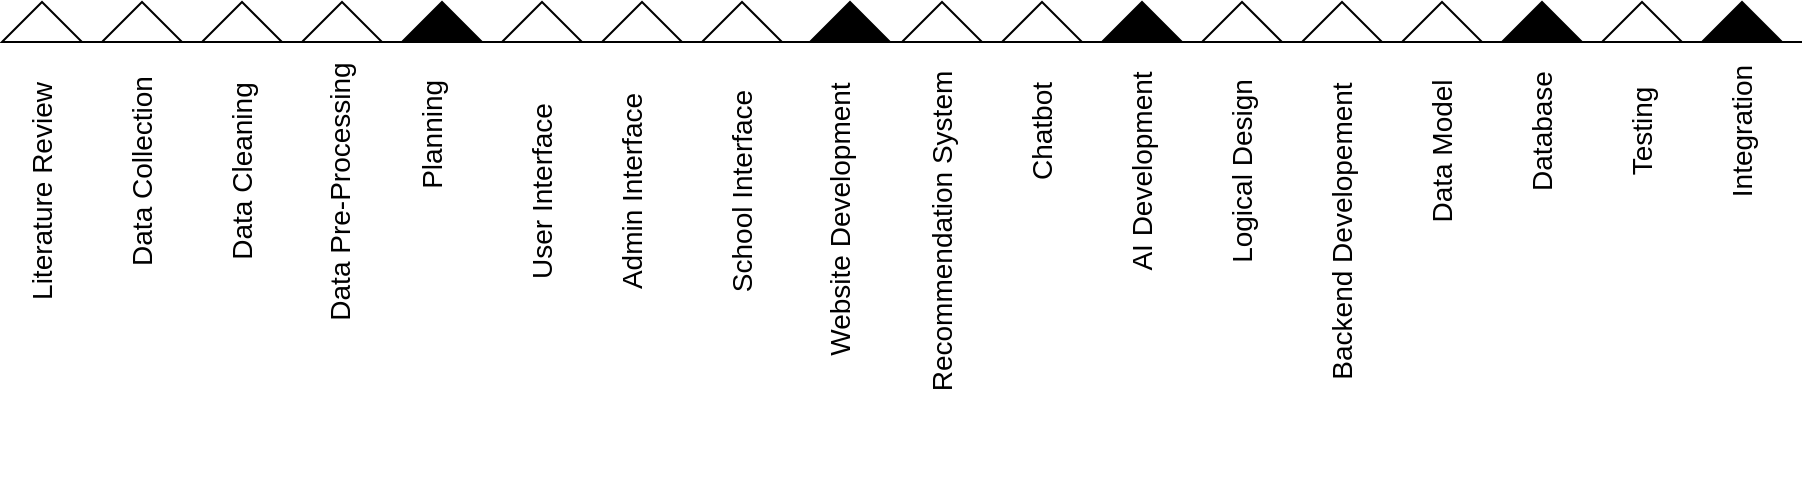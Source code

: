 <mxfile version="22.1.4" type="device">
  <diagram name="Page-1" id="2C6zR07PmpIRD2VaqRTQ">
    <mxGraphModel dx="1306" dy="830" grid="1" gridSize="10" guides="1" tooltips="1" connect="1" arrows="1" fold="1" page="1" pageScale="1" pageWidth="827" pageHeight="1169" math="0" shadow="0">
      <root>
        <mxCell id="0" />
        <mxCell id="1" parent="0" />
        <mxCell id="l7ZchjxeQrDiav246CjQ-1" value="" style="endArrow=none;html=1;rounded=0;" edge="1" parent="1">
          <mxGeometry width="50" height="50" relative="1" as="geometry">
            <mxPoint y="240" as="sourcePoint" />
            <mxPoint x="900" y="240" as="targetPoint" />
          </mxGeometry>
        </mxCell>
        <mxCell id="l7ZchjxeQrDiav246CjQ-19" value="" style="triangle;whiteSpace=wrap;html=1;rotation=-90;" vertex="1" parent="1">
          <mxGeometry x="10" y="210" width="20" height="40" as="geometry" />
        </mxCell>
        <mxCell id="l7ZchjxeQrDiav246CjQ-22" value="" style="triangle;whiteSpace=wrap;html=1;rotation=-90;" vertex="1" parent="1">
          <mxGeometry x="60" y="210" width="20" height="40" as="geometry" />
        </mxCell>
        <mxCell id="l7ZchjxeQrDiav246CjQ-23" value="" style="triangle;whiteSpace=wrap;html=1;rotation=-90;" vertex="1" parent="1">
          <mxGeometry x="160" y="210" width="20" height="40" as="geometry" />
        </mxCell>
        <mxCell id="l7ZchjxeQrDiav246CjQ-24" value="" style="triangle;whiteSpace=wrap;html=1;rotation=-90;gradientColor=none;fillColor=#000000;fillStyle=solid;" vertex="1" parent="1">
          <mxGeometry x="210" y="210" width="20" height="40" as="geometry" />
        </mxCell>
        <mxCell id="l7ZchjxeQrDiav246CjQ-25" value="" style="triangle;whiteSpace=wrap;html=1;rotation=-90;" vertex="1" parent="1">
          <mxGeometry x="260" y="210" width="20" height="40" as="geometry" />
        </mxCell>
        <mxCell id="l7ZchjxeQrDiav246CjQ-26" value="" style="triangle;whiteSpace=wrap;html=1;rotation=-90;" vertex="1" parent="1">
          <mxGeometry x="310" y="210" width="20" height="40" as="geometry" />
        </mxCell>
        <mxCell id="l7ZchjxeQrDiav246CjQ-27" value="" style="triangle;whiteSpace=wrap;html=1;rotation=-90;" vertex="1" parent="1">
          <mxGeometry x="360" y="210" width="20" height="40" as="geometry" />
        </mxCell>
        <mxCell id="l7ZchjxeQrDiav246CjQ-28" value="" style="triangle;whiteSpace=wrap;html=1;rotation=-90;fillColor=#000000;" vertex="1" parent="1">
          <mxGeometry x="414" y="210" width="20" height="40" as="geometry" />
        </mxCell>
        <mxCell id="l7ZchjxeQrDiav246CjQ-29" value="" style="triangle;whiteSpace=wrap;html=1;rotation=-90;" vertex="1" parent="1">
          <mxGeometry x="460" y="210" width="20" height="40" as="geometry" />
        </mxCell>
        <mxCell id="l7ZchjxeQrDiav246CjQ-30" value="" style="triangle;whiteSpace=wrap;html=1;rotation=-90;" vertex="1" parent="1">
          <mxGeometry x="510" y="210" width="20" height="40" as="geometry" />
        </mxCell>
        <mxCell id="l7ZchjxeQrDiav246CjQ-31" value="" style="triangle;whiteSpace=wrap;html=1;rotation=-90;fillColor=#000000;" vertex="1" parent="1">
          <mxGeometry x="560" y="210" width="20" height="40" as="geometry" />
        </mxCell>
        <mxCell id="l7ZchjxeQrDiav246CjQ-32" value="" style="triangle;whiteSpace=wrap;html=1;rotation=-90;" vertex="1" parent="1">
          <mxGeometry x="610" y="210" width="20" height="40" as="geometry" />
        </mxCell>
        <mxCell id="l7ZchjxeQrDiav246CjQ-33" value="" style="triangle;whiteSpace=wrap;html=1;rotation=-90;" vertex="1" parent="1">
          <mxGeometry x="810" y="210" width="20" height="40" as="geometry" />
        </mxCell>
        <mxCell id="l7ZchjxeQrDiav246CjQ-34" value="" style="triangle;whiteSpace=wrap;html=1;rotation=-90;" vertex="1" parent="1">
          <mxGeometry x="660" y="210" width="20" height="40" as="geometry" />
        </mxCell>
        <mxCell id="l7ZchjxeQrDiav246CjQ-35" value="" style="triangle;whiteSpace=wrap;html=1;rotation=-90;" vertex="1" parent="1">
          <mxGeometry x="710" y="210" width="20" height="40" as="geometry" />
        </mxCell>
        <mxCell id="l7ZchjxeQrDiav246CjQ-36" value="" style="triangle;whiteSpace=wrap;html=1;rotation=-90;fillColor=#000000;" vertex="1" parent="1">
          <mxGeometry x="760" y="210" width="20" height="40" as="geometry" />
        </mxCell>
        <mxCell id="l7ZchjxeQrDiav246CjQ-37" value="" style="triangle;whiteSpace=wrap;html=1;rotation=-90;fillColor=#000000;" vertex="1" parent="1">
          <mxGeometry x="860" y="210" width="20" height="40" as="geometry" />
        </mxCell>
        <mxCell id="l7ZchjxeQrDiav246CjQ-42" value="" style="triangle;whiteSpace=wrap;html=1;rotation=-90;" vertex="1" parent="1">
          <mxGeometry x="110" y="210" width="20" height="40" as="geometry" />
        </mxCell>
        <mxCell id="l7ZchjxeQrDiav246CjQ-50" value="&lt;font style=&quot;font-size: 14px;&quot;&gt;Planning&lt;/font&gt;&amp;nbsp;" style="text;html=1;align=center;verticalAlign=middle;resizable=0;points=[];autosize=1;strokeColor=none;fillColor=none;rotation=-90;" vertex="1" parent="1">
          <mxGeometry x="175" y="270" width="80" height="30" as="geometry" />
        </mxCell>
        <mxCell id="l7ZchjxeQrDiav246CjQ-51" value="&lt;table style=&quot;border-color: var(--border-color); text-align: right; width: 149pt;&quot; border=&quot;0&quot; cellpadding=&quot;0&quot; cellspacing=&quot;0&quot; width=&quot;199&quot;&gt;&lt;tbody style=&quot;border-color: var(--border-color);&quot;&gt;&lt;tr style=&quot;border-color: var(--border-color); height: 16pt;&quot; height=&quot;21&quot;&gt;&lt;td style=&quot;border-color: var(--border-color); height: 16pt;&quot; height=&quot;21&quot;&gt;&lt;font style=&quot;font-size: 14px;&quot;&gt;&amp;nbsp;Website Development&lt;/font&gt;&lt;/td&gt;&lt;/tr&gt;&lt;tr style=&quot;border-color: var(--border-color); height: 16pt;&quot; height=&quot;21&quot;&gt;&lt;/tr&gt;&lt;/tbody&gt;&lt;/table&gt;" style="text;html=1;align=center;verticalAlign=middle;resizable=0;points=[];autosize=1;strokeColor=none;fillColor=none;rotation=-90;" vertex="1" parent="1">
          <mxGeometry x="320" y="330" width="220" height="60" as="geometry" />
        </mxCell>
        <mxCell id="l7ZchjxeQrDiav246CjQ-53" value="&lt;font style=&quot;font-size: 14px;&quot;&gt;AI Development&lt;/font&gt;" style="text;html=1;align=center;verticalAlign=middle;resizable=0;points=[];autosize=1;strokeColor=none;fillColor=none;rotation=-90;" vertex="1" parent="1">
          <mxGeometry x="510" y="290" width="120" height="30" as="geometry" />
        </mxCell>
        <mxCell id="l7ZchjxeQrDiav246CjQ-54" value="&lt;font style=&quot;font-size: 14px;&quot;&gt;Database&lt;/font&gt;" style="text;html=1;align=center;verticalAlign=middle;resizable=0;points=[];autosize=1;strokeColor=none;fillColor=none;rotation=-90;" vertex="1" parent="1">
          <mxGeometry x="730" y="270" width="80" height="30" as="geometry" />
        </mxCell>
        <mxCell id="l7ZchjxeQrDiav246CjQ-55" value="&lt;font style=&quot;font-size: 14px;&quot;&gt;Integration&lt;/font&gt;" style="text;html=1;align=center;verticalAlign=middle;resizable=0;points=[];autosize=1;strokeColor=none;fillColor=none;rotation=-90;" vertex="1" parent="1">
          <mxGeometry x="825" y="270" width="90" height="30" as="geometry" />
        </mxCell>
        <mxCell id="l7ZchjxeQrDiav246CjQ-56" value="&lt;font style=&quot;font-size: 14px;&quot;&gt;Testing&lt;/font&gt;" style="text;html=1;align=center;verticalAlign=middle;resizable=0;points=[];autosize=1;strokeColor=none;fillColor=none;rotation=-90;" vertex="1" parent="1">
          <mxGeometry x="785" y="270" width="70" height="30" as="geometry" />
        </mxCell>
        <mxCell id="l7ZchjxeQrDiav246CjQ-57" value="&lt;font style=&quot;font-size: 14px;&quot;&gt;Data Model&lt;/font&gt;" style="text;html=1;align=center;verticalAlign=middle;resizable=0;points=[];autosize=1;strokeColor=none;fillColor=none;rotation=-90;" vertex="1" parent="1">
          <mxGeometry x="670" y="280" width="100" height="30" as="geometry" />
        </mxCell>
        <mxCell id="l7ZchjxeQrDiav246CjQ-58" value="&lt;font style=&quot;font-size: 14px;&quot;&gt;Backend Developement&lt;/font&gt;" style="text;html=1;align=center;verticalAlign=middle;resizable=0;points=[];autosize=1;strokeColor=none;fillColor=none;rotation=-90;" vertex="1" parent="1">
          <mxGeometry x="585" y="320" width="170" height="30" as="geometry" />
        </mxCell>
        <mxCell id="l7ZchjxeQrDiav246CjQ-59" value="&lt;font style=&quot;font-size: 14px;&quot;&gt;Logical Design&lt;/font&gt;" style="text;html=1;align=center;verticalAlign=middle;resizable=0;points=[];autosize=1;strokeColor=none;fillColor=none;rotation=-90;" vertex="1" parent="1">
          <mxGeometry x="560" y="290" width="120" height="30" as="geometry" />
        </mxCell>
        <mxCell id="l7ZchjxeQrDiav246CjQ-60" value="&lt;font style=&quot;font-size: 14px;&quot;&gt;Recommendation System&lt;/font&gt;" style="text;html=1;align=center;verticalAlign=middle;resizable=0;points=[];autosize=1;strokeColor=none;fillColor=none;rotation=-90;" vertex="1" parent="1">
          <mxGeometry x="380" y="320" width="180" height="30" as="geometry" />
        </mxCell>
        <mxCell id="l7ZchjxeQrDiav246CjQ-61" value="&lt;font style=&quot;font-size: 14px;&quot;&gt;Chatbot&lt;/font&gt;" style="text;html=1;align=center;verticalAlign=middle;resizable=0;points=[];autosize=1;strokeColor=none;fillColor=none;rotation=-90;" vertex="1" parent="1">
          <mxGeometry x="485" y="270" width="70" height="30" as="geometry" />
        </mxCell>
        <mxCell id="l7ZchjxeQrDiav246CjQ-62" value="&lt;font style=&quot;font-size: 14px;&quot;&gt;School Interface&lt;/font&gt;" style="text;html=1;align=center;verticalAlign=middle;resizable=0;points=[];autosize=1;strokeColor=none;fillColor=none;rotation=-90;" vertex="1" parent="1">
          <mxGeometry x="310" y="300" width="120" height="30" as="geometry" />
        </mxCell>
        <mxCell id="l7ZchjxeQrDiav246CjQ-64" value="&lt;font style=&quot;font-size: 14px;&quot;&gt;Admin Interface&lt;/font&gt;" style="text;html=1;align=center;verticalAlign=middle;resizable=0;points=[];autosize=1;strokeColor=none;fillColor=none;rotation=-90;" vertex="1" parent="1">
          <mxGeometry x="255" y="300" width="120" height="30" as="geometry" />
        </mxCell>
        <mxCell id="l7ZchjxeQrDiav246CjQ-65" value="&lt;font style=&quot;font-size: 14px;&quot;&gt;User Interface&lt;/font&gt;" style="text;html=1;align=center;verticalAlign=middle;resizable=0;points=[];autosize=1;strokeColor=none;fillColor=none;rotation=-90;" vertex="1" parent="1">
          <mxGeometry x="215" y="300" width="110" height="30" as="geometry" />
        </mxCell>
        <mxCell id="l7ZchjxeQrDiav246CjQ-66" value="&lt;font style=&quot;font-size: 14px;&quot;&gt;Literature Review&lt;/font&gt;" style="text;html=1;align=center;verticalAlign=middle;resizable=0;points=[];autosize=1;strokeColor=none;fillColor=none;rotation=-90;" vertex="1" parent="1">
          <mxGeometry x="-45" y="300" width="130" height="30" as="geometry" />
        </mxCell>
        <mxCell id="l7ZchjxeQrDiav246CjQ-67" value="&lt;font style=&quot;font-size: 14px;&quot;&gt;Data Collection&lt;/font&gt;" style="text;html=1;align=center;verticalAlign=middle;resizable=0;points=[];autosize=1;strokeColor=none;fillColor=none;rotation=-90;" vertex="1" parent="1">
          <mxGeometry x="10" y="290" width="120" height="30" as="geometry" />
        </mxCell>
        <mxCell id="l7ZchjxeQrDiav246CjQ-68" value="&lt;font style=&quot;font-size: 14px;&quot;&gt;Data Cleaning&lt;/font&gt;" style="text;html=1;align=center;verticalAlign=middle;resizable=0;points=[];autosize=1;strokeColor=none;fillColor=none;rotation=-90;" vertex="1" parent="1">
          <mxGeometry x="65" y="290" width="110" height="30" as="geometry" />
        </mxCell>
        <mxCell id="l7ZchjxeQrDiav246CjQ-69" value="&lt;table style=&quot;border-color: var(--border-color); text-align: right; width: 149pt;&quot; border=&quot;0&quot; cellpadding=&quot;0&quot; cellspacing=&quot;0&quot; width=&quot;199&quot;&gt;&lt;tbody style=&quot;border-color: var(--border-color);&quot;&gt;&lt;tr style=&quot;border-color: var(--border-color); height: 16pt;&quot; height=&quot;21&quot;&gt;&lt;td style=&quot;border-color: var(--border-color); height: 16pt;&quot; height=&quot;21&quot;&gt;&lt;font style=&quot;font-size: 14px;&quot;&gt;Data Pre-Processing&lt;/font&gt;&lt;/td&gt;&lt;/tr&gt;&lt;tr style=&quot;border-color: var(--border-color); height: 16pt;&quot; height=&quot;21&quot;&gt;&lt;/tr&gt;&lt;/tbody&gt;&lt;/table&gt;" style="text;html=1;align=center;verticalAlign=middle;resizable=0;points=[];autosize=1;strokeColor=none;fillColor=none;rotation=-90;" vertex="1" parent="1">
          <mxGeometry x="70" y="320" width="220" height="60" as="geometry" />
        </mxCell>
      </root>
    </mxGraphModel>
  </diagram>
</mxfile>
